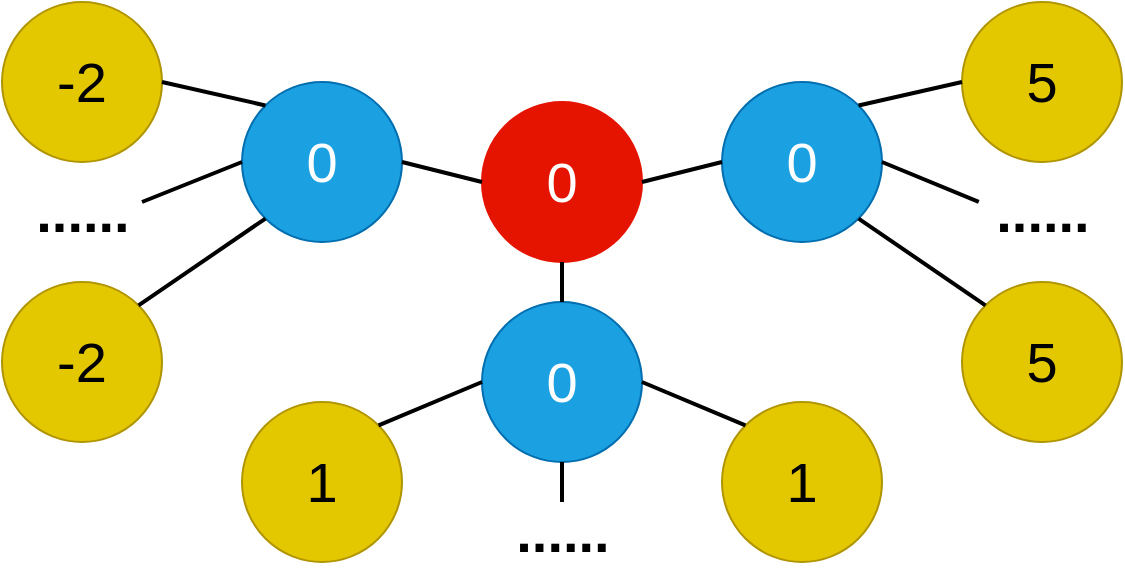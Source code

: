<mxfile version="15.0.3" type="github"><diagram id="41TENCk-us3p-DswaN3T" name="Page-1"><mxGraphModel dx="984" dy="192" grid="1" gridSize="10" guides="1" tooltips="1" connect="1" arrows="1" fold="1" page="1" pageScale="1" pageWidth="400" pageHeight="300" math="0" shadow="0"><root><mxCell id="0"/><mxCell id="1" parent="0"/><mxCell id="7CHLF1nU-8btLIFfPD2b-3" value="&lt;font style=&quot;font-size: 28px&quot;&gt;0&lt;/font&gt;" style="ellipse;whiteSpace=wrap;html=1;aspect=fixed;fillColor=#e51400;fontColor=#ffffff;strokeColor=#E51400;" vertex="1" parent="1"><mxGeometry x="440" y="570" width="80" height="80" as="geometry"/></mxCell><mxCell id="7CHLF1nU-8btLIFfPD2b-4" value="&lt;font style=&quot;font-size: 28px&quot;&gt;0&lt;/font&gt;" style="ellipse;whiteSpace=wrap;html=1;aspect=fixed;fillColor=#1ba1e2;strokeColor=#006EAF;fontColor=#ffffff;" vertex="1" parent="1"><mxGeometry x="560" y="560" width="80" height="80" as="geometry"/></mxCell><mxCell id="7CHLF1nU-8btLIFfPD2b-5" style="rounded=0;orthogonalLoop=1;jettySize=auto;html=1;exitX=0;exitY=0.5;exitDx=0;exitDy=0;endArrow=none;endFill=0;strokeWidth=2;entryX=1;entryY=0.5;entryDx=0;entryDy=0;" edge="1" parent="1" source="7CHLF1nU-8btLIFfPD2b-4" target="7CHLF1nU-8btLIFfPD2b-3"><mxGeometry relative="1" as="geometry"><mxPoint x="320" y="635" as="sourcePoint"/><mxPoint x="300" y="635" as="targetPoint"/></mxGeometry></mxCell><mxCell id="7CHLF1nU-8btLIFfPD2b-6" value="&lt;font style=&quot;font-size: 28px&quot;&gt;5&lt;/font&gt;" style="ellipse;whiteSpace=wrap;html=1;aspect=fixed;fillColor=#e3c800;strokeColor=#B09500;fontColor=#000000;" vertex="1" parent="1"><mxGeometry x="680" y="520" width="80" height="80" as="geometry"/></mxCell><mxCell id="7CHLF1nU-8btLIFfPD2b-7" style="rounded=0;orthogonalLoop=1;jettySize=auto;html=1;exitX=0;exitY=0.5;exitDx=0;exitDy=0;endArrow=none;endFill=0;strokeWidth=2;entryX=1;entryY=0;entryDx=0;entryDy=0;" edge="1" parent="1" source="7CHLF1nU-8btLIFfPD2b-6" target="7CHLF1nU-8btLIFfPD2b-4"><mxGeometry relative="1" as="geometry"><mxPoint x="560.0" y="610" as="sourcePoint"/><mxPoint x="518.284" y="621.716" as="targetPoint"/></mxGeometry></mxCell><mxCell id="7CHLF1nU-8btLIFfPD2b-9" value="&lt;font style=&quot;font-size: 28px&quot;&gt;5&lt;/font&gt;" style="ellipse;whiteSpace=wrap;html=1;aspect=fixed;fillColor=#e3c800;strokeColor=#B09500;fontColor=#000000;" vertex="1" parent="1"><mxGeometry x="680" y="660" width="80" height="80" as="geometry"/></mxCell><mxCell id="7CHLF1nU-8btLIFfPD2b-10" value="&lt;font style=&quot;font-size: 28px&quot;&gt;0&lt;/font&gt;" style="ellipse;whiteSpace=wrap;html=1;aspect=fixed;fillColor=#1ba1e2;strokeColor=#006EAF;fontColor=#ffffff;" vertex="1" parent="1"><mxGeometry x="440" y="670" width="80" height="80" as="geometry"/></mxCell><mxCell id="7CHLF1nU-8btLIFfPD2b-11" style="rounded=0;orthogonalLoop=1;jettySize=auto;html=1;exitX=0.5;exitY=0;exitDx=0;exitDy=0;endArrow=none;endFill=0;strokeWidth=2;entryX=0.5;entryY=1;entryDx=0;entryDy=0;" edge="1" parent="1" source="7CHLF1nU-8btLIFfPD2b-10" target="7CHLF1nU-8btLIFfPD2b-3"><mxGeometry relative="1" as="geometry"><mxPoint x="560" y="610" as="sourcePoint"/><mxPoint x="518.284" y="621.716" as="targetPoint"/></mxGeometry></mxCell><mxCell id="7CHLF1nU-8btLIFfPD2b-12" value="&lt;font style=&quot;font-size: 28px&quot;&gt;0&lt;/font&gt;" style="ellipse;whiteSpace=wrap;html=1;aspect=fixed;fillColor=#1ba1e2;strokeColor=#006EAF;fontColor=#ffffff;" vertex="1" parent="1"><mxGeometry x="320" y="560" width="80" height="80" as="geometry"/></mxCell><mxCell id="7CHLF1nU-8btLIFfPD2b-13" style="rounded=0;orthogonalLoop=1;jettySize=auto;html=1;exitX=0;exitY=0.5;exitDx=0;exitDy=0;endArrow=none;endFill=0;strokeWidth=2;entryX=1;entryY=0.5;entryDx=0;entryDy=0;" edge="1" parent="1" source="7CHLF1nU-8btLIFfPD2b-3" target="7CHLF1nU-8btLIFfPD2b-12"><mxGeometry relative="1" as="geometry"><mxPoint x="560.0" y="610" as="sourcePoint"/><mxPoint x="518.284" y="621.716" as="targetPoint"/></mxGeometry></mxCell><mxCell id="7CHLF1nU-8btLIFfPD2b-14" value="&lt;font style=&quot;font-size: 28px&quot;&gt;-2&lt;/font&gt;" style="ellipse;whiteSpace=wrap;html=1;aspect=fixed;fillColor=#e3c800;strokeColor=#B09500;fontColor=#000000;" vertex="1" parent="1"><mxGeometry x="200" y="520" width="80" height="80" as="geometry"/></mxCell><mxCell id="7CHLF1nU-8btLIFfPD2b-15" style="rounded=0;orthogonalLoop=1;jettySize=auto;html=1;exitX=1;exitY=0.5;exitDx=0;exitDy=0;endArrow=none;endFill=0;strokeWidth=2;entryX=0;entryY=0;entryDx=0;entryDy=0;" edge="1" parent="1" source="7CHLF1nU-8btLIFfPD2b-14" target="7CHLF1nU-8btLIFfPD2b-12"><mxGeometry relative="1" as="geometry"><mxPoint x="670" y="570" as="sourcePoint"/><mxPoint x="628.284" y="581.716" as="targetPoint"/></mxGeometry></mxCell><mxCell id="7CHLF1nU-8btLIFfPD2b-17" value="&lt;font style=&quot;font-size: 28px&quot;&gt;-2&lt;/font&gt;" style="ellipse;whiteSpace=wrap;html=1;aspect=fixed;fillColor=#e3c800;strokeColor=#B09500;fontColor=#000000;" vertex="1" parent="1"><mxGeometry x="200" y="660" width="80" height="80" as="geometry"/></mxCell><mxCell id="7CHLF1nU-8btLIFfPD2b-18" style="rounded=0;orthogonalLoop=1;jettySize=auto;html=1;exitX=1;exitY=0;exitDx=0;exitDy=0;endArrow=none;endFill=0;strokeWidth=2;entryX=0;entryY=1;entryDx=0;entryDy=0;" edge="1" parent="1" source="7CHLF1nU-8btLIFfPD2b-17" target="7CHLF1nU-8btLIFfPD2b-12"><mxGeometry relative="1" as="geometry"><mxPoint x="310.0" y="570" as="sourcePoint"/><mxPoint x="351.716" y="581.716" as="targetPoint"/></mxGeometry></mxCell><mxCell id="7CHLF1nU-8btLIFfPD2b-20" value="&lt;font style=&quot;font-size: 28px&quot;&gt;&lt;b&gt;......&lt;/b&gt;&lt;/font&gt;" style="text;html=1;align=center;verticalAlign=middle;resizable=0;points=[];autosize=1;strokeColor=none;" vertex="1" parent="1"><mxGeometry x="210" y="610" width="60" height="30" as="geometry"/></mxCell><mxCell id="7CHLF1nU-8btLIFfPD2b-21" style="rounded=0;orthogonalLoop=1;jettySize=auto;html=1;endArrow=none;endFill=0;strokeWidth=2;entryX=0;entryY=0.5;entryDx=0;entryDy=0;" edge="1" parent="1" target="7CHLF1nU-8btLIFfPD2b-12"><mxGeometry relative="1" as="geometry"><mxPoint x="270" y="620" as="sourcePoint"/><mxPoint x="351.716" y="638.284" as="targetPoint"/></mxGeometry></mxCell><mxCell id="7CHLF1nU-8btLIFfPD2b-22" value="&lt;font style=&quot;font-size: 28px&quot;&gt;&lt;b&gt;......&lt;/b&gt;&lt;/font&gt;" style="text;html=1;align=center;verticalAlign=middle;resizable=0;points=[];autosize=1;strokeColor=none;" vertex="1" parent="1"><mxGeometry x="690" y="610" width="60" height="30" as="geometry"/></mxCell><mxCell id="7CHLF1nU-8btLIFfPD2b-23" style="rounded=0;orthogonalLoop=1;jettySize=auto;html=1;endArrow=none;endFill=0;strokeWidth=2;entryX=1;entryY=0.5;entryDx=0;entryDy=0;exitX=-0.027;exitY=0.33;exitDx=0;exitDy=0;exitPerimeter=0;" edge="1" parent="1" source="7CHLF1nU-8btLIFfPD2b-22" target="7CHLF1nU-8btLIFfPD2b-4"><mxGeometry relative="1" as="geometry"><mxPoint x="300" y="624" as="sourcePoint"/><mxPoint x="340.0" y="610" as="targetPoint"/></mxGeometry></mxCell><mxCell id="7CHLF1nU-8btLIFfPD2b-25" value="&lt;font style=&quot;font-size: 28px&quot;&gt;1&lt;/font&gt;" style="ellipse;whiteSpace=wrap;html=1;aspect=fixed;fillColor=#e3c800;strokeColor=#B09500;fontColor=#000000;" vertex="1" parent="1"><mxGeometry x="320" y="720" width="80" height="80" as="geometry"/></mxCell><mxCell id="7CHLF1nU-8btLIFfPD2b-26" value="&lt;font style=&quot;font-size: 28px&quot;&gt;1&lt;/font&gt;" style="ellipse;whiteSpace=wrap;html=1;aspect=fixed;fillColor=#e3c800;strokeColor=#B09500;fontColor=#000000;" vertex="1" parent="1"><mxGeometry x="560" y="720" width="80" height="80" as="geometry"/></mxCell><mxCell id="7CHLF1nU-8btLIFfPD2b-27" style="rounded=0;orthogonalLoop=1;jettySize=auto;html=1;exitX=1;exitY=0;exitDx=0;exitDy=0;endArrow=none;endFill=0;strokeWidth=2;entryX=0;entryY=0.5;entryDx=0;entryDy=0;" edge="1" parent="1" source="7CHLF1nU-8btLIFfPD2b-25" target="7CHLF1nU-8btLIFfPD2b-10"><mxGeometry relative="1" as="geometry"><mxPoint x="298.284" y="681.716" as="sourcePoint"/><mxPoint x="351.716" y="638.284" as="targetPoint"/></mxGeometry></mxCell><mxCell id="7CHLF1nU-8btLIFfPD2b-28" style="rounded=0;orthogonalLoop=1;jettySize=auto;html=1;exitX=0;exitY=0;exitDx=0;exitDy=0;endArrow=none;endFill=0;strokeWidth=2;entryX=1;entryY=0.5;entryDx=0;entryDy=0;" edge="1" parent="1" source="7CHLF1nU-8btLIFfPD2b-26" target="7CHLF1nU-8btLIFfPD2b-10"><mxGeometry relative="1" as="geometry"><mxPoint x="398.284" y="741.716" as="sourcePoint"/><mxPoint x="450" y="720" as="targetPoint"/></mxGeometry></mxCell><mxCell id="7CHLF1nU-8btLIFfPD2b-29" value="&lt;font style=&quot;font-size: 28px&quot;&gt;&lt;b&gt;......&lt;/b&gt;&lt;/font&gt;" style="text;html=1;align=center;verticalAlign=middle;resizable=0;points=[];autosize=1;strokeColor=none;" vertex="1" parent="1"><mxGeometry x="450" y="770" width="60" height="30" as="geometry"/></mxCell><mxCell id="7CHLF1nU-8btLIFfPD2b-30" style="rounded=0;orthogonalLoop=1;jettySize=auto;html=1;endArrow=none;endFill=0;strokeWidth=2;entryX=0.5;entryY=1;entryDx=0;entryDy=0;" edge="1" parent="1" source="7CHLF1nU-8btLIFfPD2b-29" target="7CHLF1nU-8btLIFfPD2b-10"><mxGeometry relative="1" as="geometry"><mxPoint x="678.86" y="620.39" as="sourcePoint"/><mxPoint x="640.0" y="610" as="targetPoint"/></mxGeometry></mxCell><mxCell id="7CHLF1nU-8btLIFfPD2b-31" style="rounded=0;orthogonalLoop=1;jettySize=auto;html=1;exitX=0;exitY=0;exitDx=0;exitDy=0;endArrow=none;endFill=0;strokeWidth=2;entryX=1;entryY=1;entryDx=0;entryDy=0;" edge="1" parent="1" source="7CHLF1nU-8btLIFfPD2b-9" target="7CHLF1nU-8btLIFfPD2b-4"><mxGeometry relative="1" as="geometry"><mxPoint x="288.284" y="681.716" as="sourcePoint"/><mxPoint x="351.716" y="638.284" as="targetPoint"/></mxGeometry></mxCell></root></mxGraphModel></diagram></mxfile>